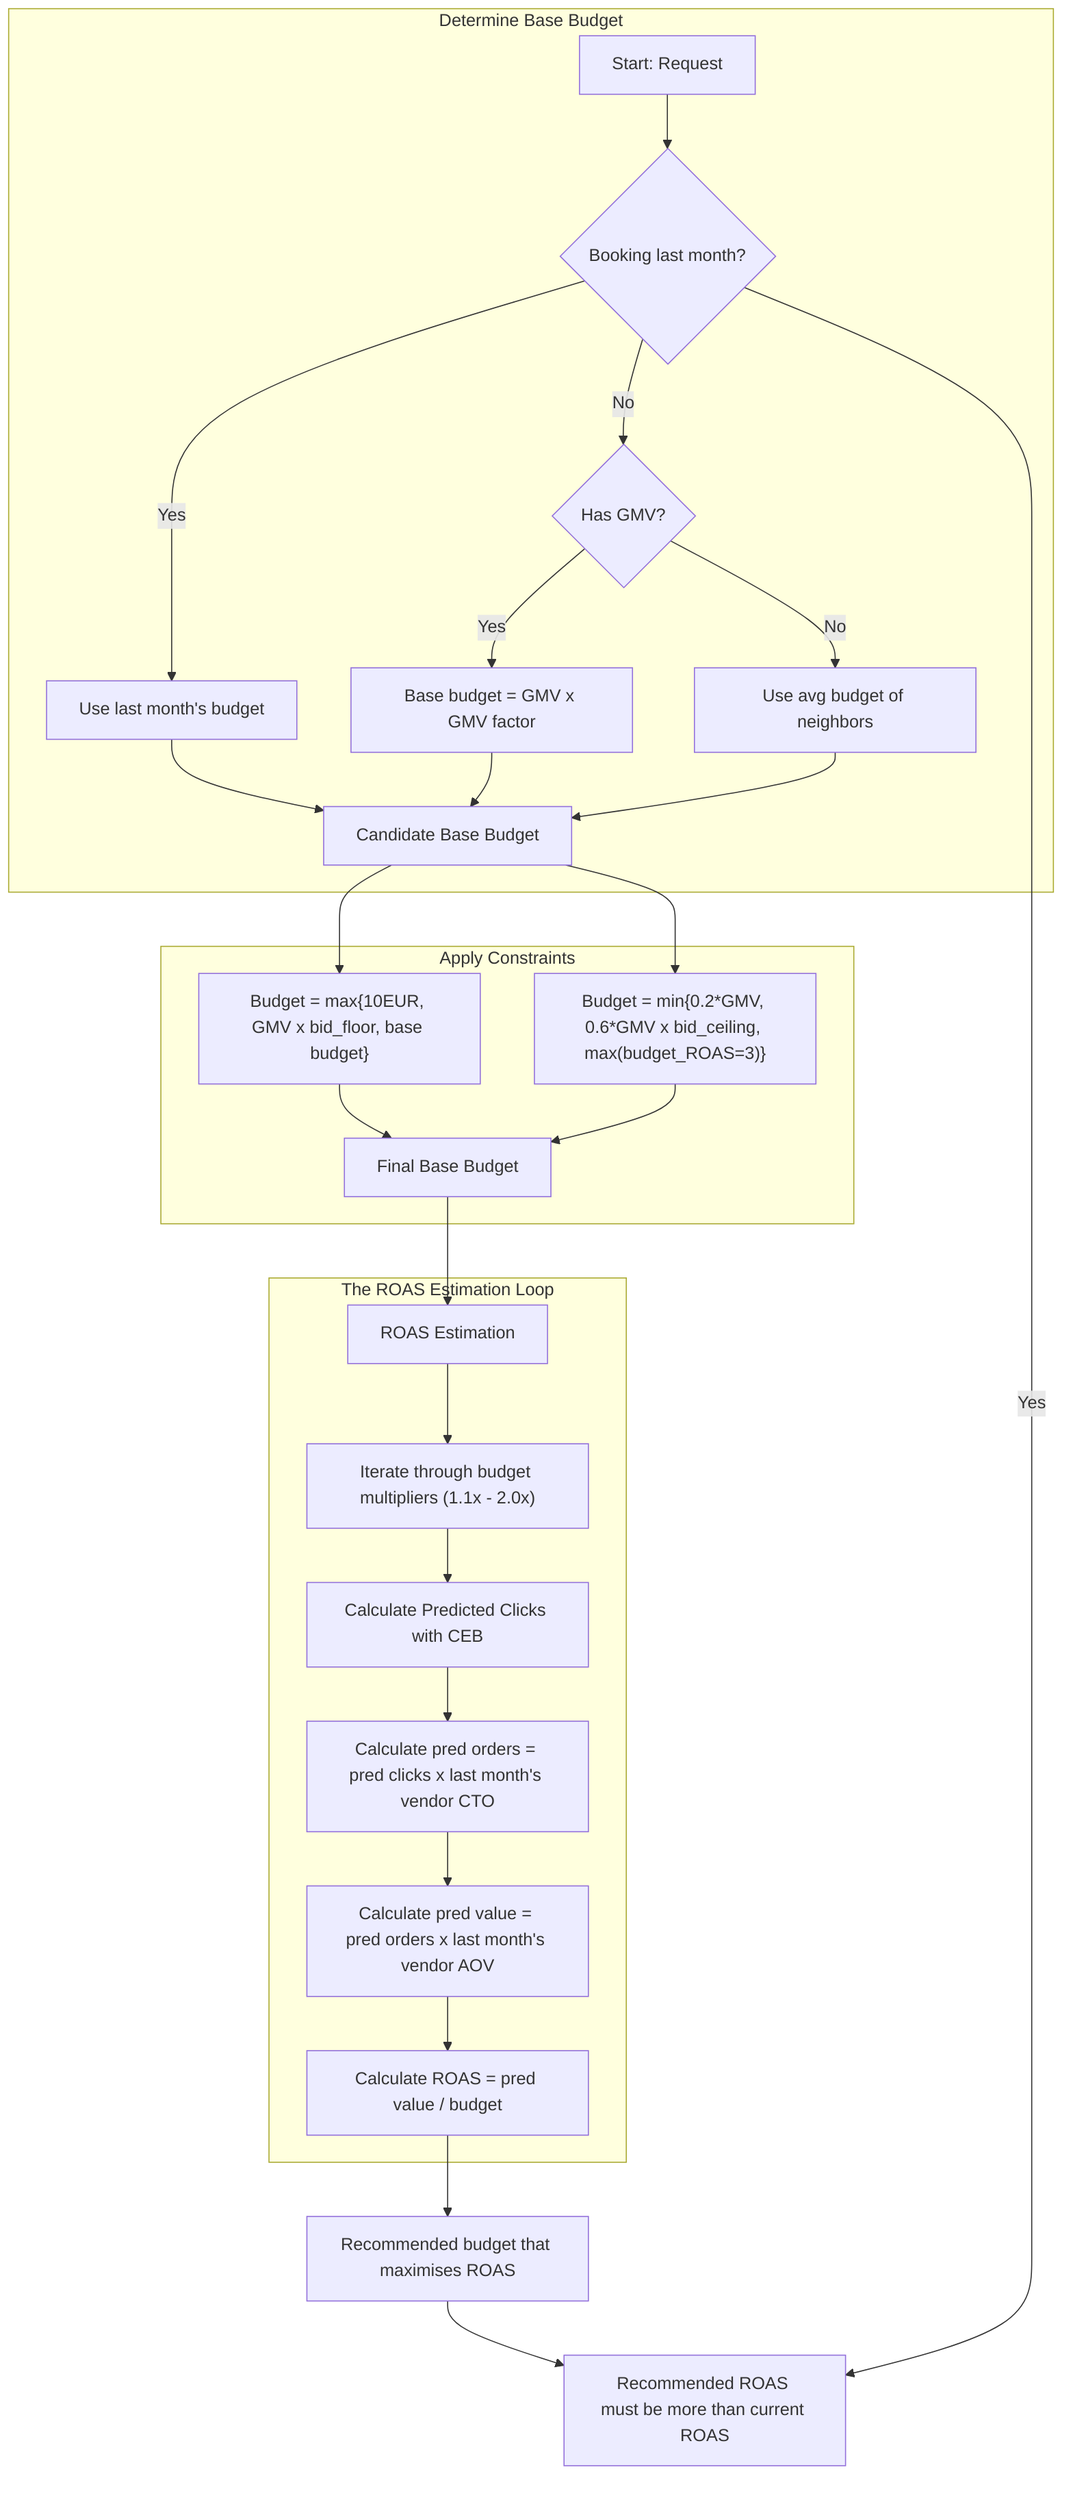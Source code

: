 graph TD
    %% CPC Budget Recommendation Process
    subgraph Determine Base Budget
        A[Start: Request] --> B{Booking last month?};
        B -- Yes --> C[Use last month's budget];
        B -- No --> D{Has GMV?};
        D -- Yes --> E[Base budget = GMV x GMV factor];
        D -- No --> F[Use avg budget of neighbors];
        C --> G[Candidate Base Budget];
        E --> G;
        F --> G;
    end

    subgraph Apply Constraints
        G --> H["Budget = max{10EUR, GMV x bid_floor, base budget}"];
        G --> I["Budget = min{0.2*GMV, 0.6*GMV x bid_ceiling, max(budget_ROAS=3)}"];
        H --> J[Final Base Budget];
        I --> J;
    end

    J --> K[ROAS Estimation];

    subgraph The ROAS Estimation Loop
        K --> L["Iterate through budget multipliers (1.1x - 2.0x)"];
        L --> M[Calculate Predicted Clicks with CEB];
        M --> N[Calculate pred orders = pred clicks x last month's vendor CTO];
        N --> O[Calculate pred value = pred orders x last month's vendor AOV];
        O --> P[Calculate ROAS = pred value / budget];
    end

    P --> Q[Recommended budget that maximises ROAS];

    Q --> S[Recommended ROAS must be more than current ROAS];
    B -- Yes --> S;